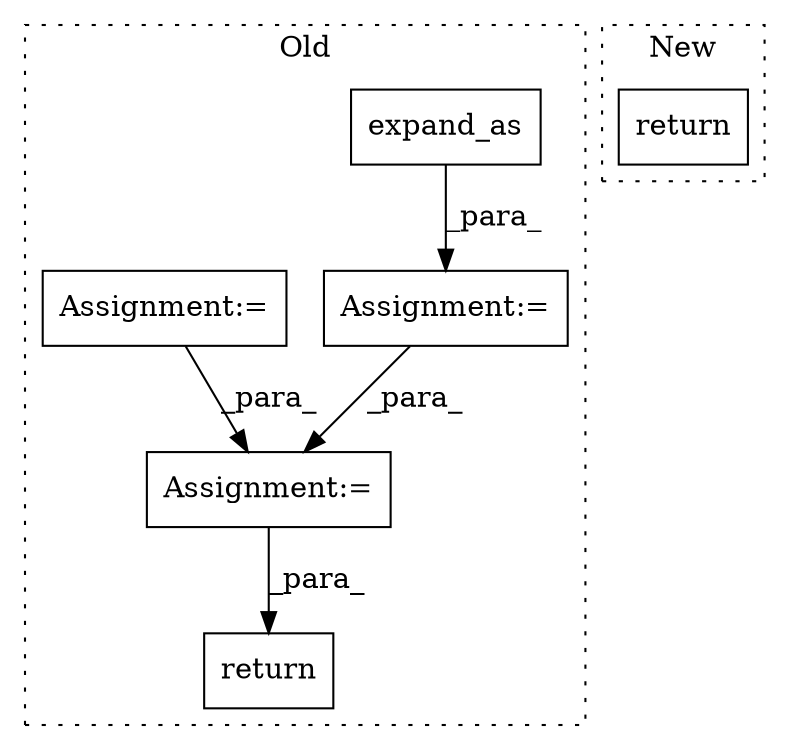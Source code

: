 digraph G {
subgraph cluster0 {
1 [label="expand_as" a="32" s="17251,17266" l="10,1" shape="box"];
3 [label="return" a="41" s="17663" l="7" shape="box"];
4 [label="Assignment:=" a="7" s="17188" l="1" shape="box"];
5 [label="Assignment:=" a="7" s="17236" l="1" shape="box"];
6 [label="Assignment:=" a="7" s="17376" l="12" shape="box"];
label = "Old";
style="dotted";
}
subgraph cluster1 {
2 [label="return" a="41" s="16896" l="7" shape="box"];
label = "New";
style="dotted";
}
1 -> 5 [label="_para_"];
4 -> 6 [label="_para_"];
5 -> 6 [label="_para_"];
6 -> 3 [label="_para_"];
}